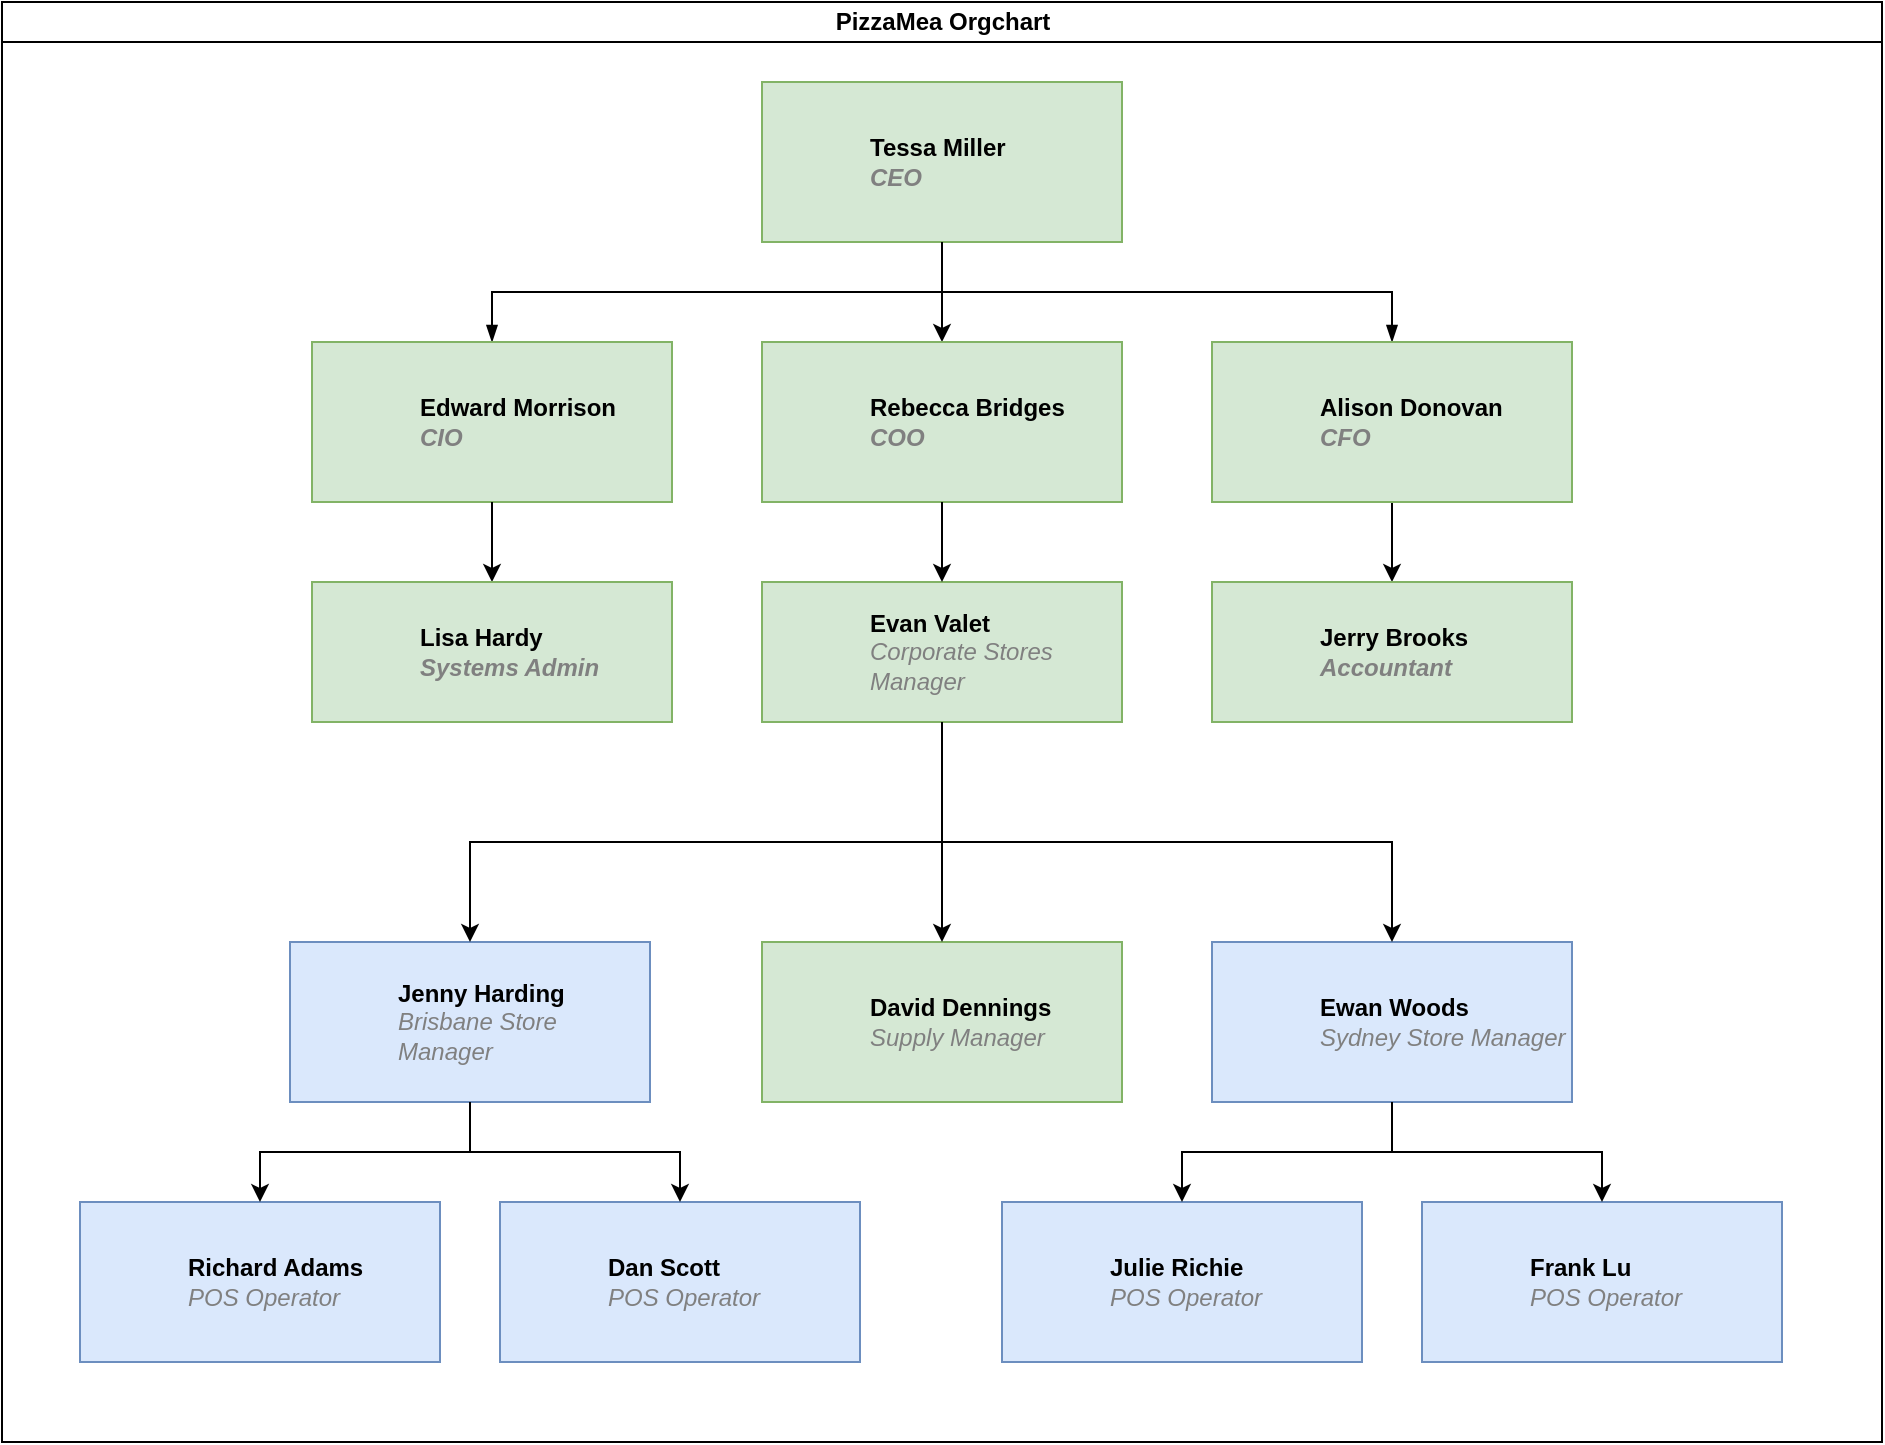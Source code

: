 <mxfile version="23.0.2" type="device">
  <diagram id="prtHgNgQTEPvFCAcTncT" name="Page-1">
    <mxGraphModel dx="2475" dy="894" grid="1" gridSize="10" guides="1" tooltips="1" connect="1" arrows="1" fold="1" page="1" pageScale="1" pageWidth="1169" pageHeight="827" math="0" shadow="0">
      <root>
        <mxCell id="0" />
        <mxCell id="1" parent="0" />
        <mxCell id="dNxyNK7c78bLwvsdeMH5-11" value="PizzaMea Orgchart" style="swimlane;html=1;startSize=20;horizontal=1;containerType=tree;glass=0;" parent="1" vertex="1">
          <mxGeometry x="-1054" y="30" width="940" height="720" as="geometry">
            <mxRectangle x="-1054" y="30" width="90" height="30" as="alternateBounds" />
          </mxGeometry>
        </mxCell>
        <mxCell id="ychN1YBk3QuJB1vX3Ds_-4" style="edgeStyle=orthogonalEdgeStyle;rounded=0;orthogonalLoop=1;jettySize=auto;html=1;entryX=0.5;entryY=0;entryDx=0;entryDy=0;" edge="1" parent="dNxyNK7c78bLwvsdeMH5-11" source="dNxyNK7c78bLwvsdeMH5-12" target="ychN1YBk3QuJB1vX3Ds_-3">
          <mxGeometry relative="1" as="geometry" />
        </mxCell>
        <UserObject label="%name%&lt;br&gt;&lt;i style=&quot;color: gray&quot;&gt;%position%&lt;/i&gt;" name="Tessa Miller" position="CEO" location="Office 1" email="me@example.com" placeholders="1" link="https://www.draw.io" id="dNxyNK7c78bLwvsdeMH5-12">
          <mxCell style="label;image=https://cdn3.iconfinder.com/data/icons/user-avatars-1/512/users-3-128.png;whiteSpace=wrap;html=1;rounded=0;glass=0;treeMoving=1;treeFolding=1;fillColor=#d5e8d4;strokeColor=#82b366;" parent="dNxyNK7c78bLwvsdeMH5-11" vertex="1">
            <mxGeometry x="380" y="40" width="180" height="80" as="geometry" />
          </mxCell>
        </UserObject>
        <mxCell id="dNxyNK7c78bLwvsdeMH5-13" value="" style="endArrow=blockThin;endFill=1;fontSize=11;edgeStyle=elbowEdgeStyle;elbow=vertical;rounded=0;" parent="dNxyNK7c78bLwvsdeMH5-11" source="dNxyNK7c78bLwvsdeMH5-12" target="dNxyNK7c78bLwvsdeMH5-14" edge="1">
          <mxGeometry relative="1" as="geometry" />
        </mxCell>
        <UserObject label="%name%&lt;br&gt;&lt;i style=&quot;color: gray&quot;&gt;%position%&lt;/i&gt;" name="Edward Morrison" position="CIO" location="Office 2" email="me@example.com" placeholders="1" link="https://www.draw.io" id="dNxyNK7c78bLwvsdeMH5-14">
          <mxCell style="label;image=https://cdn3.iconfinder.com/data/icons/user-avatars-1/512/users-10-3-128.png;whiteSpace=wrap;html=1;rounded=0;glass=0;treeFolding=1;treeMoving=1;fillColor=#d5e8d4;strokeColor=#82b366;" parent="dNxyNK7c78bLwvsdeMH5-11" vertex="1">
            <mxGeometry x="155" y="170" width="180" height="80" as="geometry" />
          </mxCell>
        </UserObject>
        <mxCell id="dNxyNK7c78bLwvsdeMH5-17" value="" style="endArrow=blockThin;endFill=1;fontSize=11;edgeStyle=elbowEdgeStyle;elbow=vertical;rounded=0;" parent="dNxyNK7c78bLwvsdeMH5-11" source="dNxyNK7c78bLwvsdeMH5-12" target="dNxyNK7c78bLwvsdeMH5-18" edge="1">
          <mxGeometry relative="1" as="geometry" />
        </mxCell>
        <mxCell id="ychN1YBk3QuJB1vX3Ds_-25" style="edgeStyle=orthogonalEdgeStyle;rounded=0;orthogonalLoop=1;jettySize=auto;html=1;entryX=0.5;entryY=0;entryDx=0;entryDy=0;exitX=0.5;exitY=1;exitDx=0;exitDy=0;" edge="1" parent="dNxyNK7c78bLwvsdeMH5-11" source="dNxyNK7c78bLwvsdeMH5-14" target="ychN1YBk3QuJB1vX3Ds_-24">
          <mxGeometry relative="1" as="geometry" />
        </mxCell>
        <mxCell id="ychN1YBk3QuJB1vX3Ds_-29" style="edgeStyle=orthogonalEdgeStyle;rounded=0;orthogonalLoop=1;jettySize=auto;html=1;entryX=0.5;entryY=0;entryDx=0;entryDy=0;" edge="1" parent="dNxyNK7c78bLwvsdeMH5-11" source="dNxyNK7c78bLwvsdeMH5-18" target="ychN1YBk3QuJB1vX3Ds_-26">
          <mxGeometry relative="1" as="geometry" />
        </mxCell>
        <UserObject label="%name%&lt;br&gt;&lt;i style=&quot;color: gray&quot;&gt;%position%&lt;/i&gt;" name="Alison Donovan" position="CFO" location="Office 3" email="me@example.com" placeholders="1" link="https://www.draw.io" id="dNxyNK7c78bLwvsdeMH5-18">
          <mxCell style="label;image=https://cdn3.iconfinder.com/data/icons/user-avatars-1/512/users-14-128.png;whiteSpace=wrap;html=1;rounded=0;glass=0;container=1;fillColor=#d5e8d4;strokeColor=#82b366;" parent="dNxyNK7c78bLwvsdeMH5-11" vertex="1">
            <mxGeometry x="605" y="170" width="180" height="80" as="geometry">
              <mxRectangle x="605" y="170" width="220" height="80" as="alternateBounds" />
            </mxGeometry>
          </mxCell>
        </UserObject>
        <UserObject label="%name%&lt;br&gt;&lt;i style=&quot;color: gray&quot;&gt;%position%&lt;/i&gt;" name="Rebecca Bridges" position="COO" location="Office 1" email="me@example.com" placeholders="1" link="https://www.draw.io" id="ychN1YBk3QuJB1vX3Ds_-3">
          <mxCell style="label;image=https://cdn3.iconfinder.com/data/icons/user-avatars-1/512/users-5-128.png;whiteSpace=wrap;html=1;rounded=0;glass=0;treeMoving=1;treeFolding=1;fillColor=#d5e8d4;strokeColor=#82b366;" vertex="1" parent="dNxyNK7c78bLwvsdeMH5-11">
            <mxGeometry x="380" y="170" width="180" height="80" as="geometry" />
          </mxCell>
        </UserObject>
        <UserObject label="%name%&lt;br&gt;&lt;i style=&quot;color: gray&quot;&gt;%position%&lt;/i&gt;" name="Lisa Hardy" position="Systems Admin" location="Office 3" email="me@example.com" placeholders="1" link="https://www.draw.io" id="ychN1YBk3QuJB1vX3Ds_-24">
          <mxCell style="label;image=https://cdn3.iconfinder.com/data/icons/user-avatars-1/512/users-12-128.png;whiteSpace=wrap;html=1;rounded=0;glass=0;container=1;fillColor=#d5e8d4;strokeColor=#82b366;" vertex="1" parent="dNxyNK7c78bLwvsdeMH5-11">
            <mxGeometry x="155" y="290" width="180" height="70" as="geometry">
              <mxRectangle x="490" y="180" width="220" height="80" as="alternateBounds" />
            </mxGeometry>
          </mxCell>
        </UserObject>
        <UserObject label="&lt;b&gt;%name%&lt;/b&gt;&lt;br&gt;&lt;i style=&quot;color: gray&quot;&gt;%position%&lt;/i&gt;" name="Evan Valet" position="Corporate Stores Manager" location="Office 4" email="me@example.com" placeholders="1" link="https://www.draw.io" id="ychN1YBk3QuJB1vX3Ds_-2">
          <mxCell style="label;image=https://cdn3.iconfinder.com/data/icons/user-avatars-1/512/users-1-128.png;whiteSpace=wrap;html=1;rounded=0;glass=0;treeFolding=1;treeMoving=1;fontStyle=0;fillColor=#d5e8d4;strokeColor=#82b366;" vertex="1" parent="dNxyNK7c78bLwvsdeMH5-11">
            <mxGeometry x="380" y="290" width="180" height="70" as="geometry" />
          </mxCell>
        </UserObject>
        <mxCell id="ychN1YBk3QuJB1vX3Ds_-5" style="edgeStyle=orthogonalEdgeStyle;rounded=0;orthogonalLoop=1;jettySize=auto;html=1;entryX=0.5;entryY=0;entryDx=0;entryDy=0;" edge="1" parent="dNxyNK7c78bLwvsdeMH5-11" source="ychN1YBk3QuJB1vX3Ds_-3" target="ychN1YBk3QuJB1vX3Ds_-2">
          <mxGeometry relative="1" as="geometry" />
        </mxCell>
        <UserObject label="&lt;b&gt;%name%&lt;/b&gt;&lt;br&gt;&lt;i style=&quot;color: gray&quot;&gt;%position%&lt;/i&gt;" name="Jenny Harding" position="Brisbane Store Manager" location="Office 4" email="me@example.com" placeholders="1" link="https://www.draw.io" id="ychN1YBk3QuJB1vX3Ds_-6">
          <mxCell style="label;image=https://cdn3.iconfinder.com/data/icons/user-avatars-1/512/users-7-128.png;whiteSpace=wrap;html=1;rounded=0;glass=0;treeFolding=1;treeMoving=1;fontStyle=0;fillColor=#dae8fc;strokeColor=#6c8ebf;" vertex="1" parent="dNxyNK7c78bLwvsdeMH5-11">
            <mxGeometry x="144" y="470" width="180" height="80" as="geometry" />
          </mxCell>
        </UserObject>
        <mxCell id="ychN1YBk3QuJB1vX3Ds_-14" style="edgeStyle=orthogonalEdgeStyle;rounded=0;orthogonalLoop=1;jettySize=auto;html=1;entryX=0.5;entryY=0;entryDx=0;entryDy=0;" edge="1" parent="dNxyNK7c78bLwvsdeMH5-11" source="ychN1YBk3QuJB1vX3Ds_-2" target="ychN1YBk3QuJB1vX3Ds_-6">
          <mxGeometry relative="1" as="geometry">
            <Array as="points">
              <mxPoint x="470" y="420" />
              <mxPoint x="234" y="420" />
            </Array>
          </mxGeometry>
        </mxCell>
        <UserObject label="&lt;b&gt;%name%&lt;/b&gt;&lt;br&gt;&lt;i style=&quot;color: gray&quot;&gt;%position%&lt;/i&gt;" name="Ewan Woods" position="Sydney Store Manager" location="Office 4" email="me@example.com" placeholders="1" link="https://www.draw.io" id="ychN1YBk3QuJB1vX3Ds_-7">
          <mxCell style="label;image=https://cdn3.iconfinder.com/data/icons/user-avatars-1/512/users-8-128.png;whiteSpace=wrap;html=1;rounded=0;glass=0;treeFolding=1;treeMoving=1;fontStyle=0;fillColor=#dae8fc;strokeColor=#6c8ebf;" vertex="1" parent="dNxyNK7c78bLwvsdeMH5-11">
            <mxGeometry x="605" y="470" width="180" height="80" as="geometry" />
          </mxCell>
        </UserObject>
        <mxCell id="ychN1YBk3QuJB1vX3Ds_-15" style="edgeStyle=orthogonalEdgeStyle;rounded=0;orthogonalLoop=1;jettySize=auto;html=1;entryX=0.5;entryY=0;entryDx=0;entryDy=0;" edge="1" parent="dNxyNK7c78bLwvsdeMH5-11" source="ychN1YBk3QuJB1vX3Ds_-2" target="ychN1YBk3QuJB1vX3Ds_-7">
          <mxGeometry relative="1" as="geometry">
            <Array as="points">
              <mxPoint x="470" y="420" />
              <mxPoint x="695" y="420" />
            </Array>
          </mxGeometry>
        </mxCell>
        <UserObject label="&lt;b&gt;%name%&lt;/b&gt;&lt;br&gt;&lt;i style=&quot;color: gray&quot;&gt;%position%&lt;/i&gt;" name="Richard Adams" position="POS Operator" location="Office 4" email="me@example.com" placeholders="1" link="https://www.draw.io" id="ychN1YBk3QuJB1vX3Ds_-8">
          <mxCell style="label;image=https://cdn3.iconfinder.com/data/icons/user-avatars-1/512/users-2-128.png;whiteSpace=wrap;html=1;rounded=0;glass=0;treeFolding=1;treeMoving=1;fontStyle=0;fillColor=#dae8fc;strokeColor=#6c8ebf;" vertex="1" parent="dNxyNK7c78bLwvsdeMH5-11">
            <mxGeometry x="39" y="600" width="180" height="80" as="geometry" />
          </mxCell>
        </UserObject>
        <mxCell id="ychN1YBk3QuJB1vX3Ds_-22" style="edgeStyle=orthogonalEdgeStyle;rounded=0;orthogonalLoop=1;jettySize=auto;html=1;entryX=0.5;entryY=0;entryDx=0;entryDy=0;" edge="1" parent="dNxyNK7c78bLwvsdeMH5-11" source="ychN1YBk3QuJB1vX3Ds_-6" target="ychN1YBk3QuJB1vX3Ds_-8">
          <mxGeometry relative="1" as="geometry" />
        </mxCell>
        <UserObject label="&lt;b&gt;%name%&lt;/b&gt;&lt;br&gt;&lt;i style=&quot;color: gray&quot;&gt;%position%&lt;/i&gt;" name="Dan Scott" position="POS Operator" location="Office 4" email="me@example.com" placeholders="1" link="https://www.draw.io" id="ychN1YBk3QuJB1vX3Ds_-9">
          <mxCell style="label;image=https://cdn3.iconfinder.com/data/icons/user-avatars-1/512/users-11-128.png;whiteSpace=wrap;html=1;rounded=0;glass=0;treeFolding=1;treeMoving=1;fontStyle=0;fillColor=#dae8fc;strokeColor=#6c8ebf;" vertex="1" parent="dNxyNK7c78bLwvsdeMH5-11">
            <mxGeometry x="249" y="600" width="180" height="80" as="geometry" />
          </mxCell>
        </UserObject>
        <mxCell id="ychN1YBk3QuJB1vX3Ds_-21" style="edgeStyle=orthogonalEdgeStyle;rounded=0;orthogonalLoop=1;jettySize=auto;html=1;" edge="1" parent="dNxyNK7c78bLwvsdeMH5-11" source="ychN1YBk3QuJB1vX3Ds_-6" target="ychN1YBk3QuJB1vX3Ds_-9">
          <mxGeometry relative="1" as="geometry" />
        </mxCell>
        <UserObject label="&lt;b&gt;%name%&lt;/b&gt;&lt;br&gt;&lt;i style=&quot;color: gray&quot;&gt;%position%&lt;/i&gt;" name="Julie Richie" position="POS Operator" location="Office 4" email="me@example.com" placeholders="1" link="https://www.draw.io" id="ychN1YBk3QuJB1vX3Ds_-10">
          <mxCell style="label;image=https://cdn3.iconfinder.com/data/icons/user-avatars-1/512/users-16-128.png;whiteSpace=wrap;html=1;rounded=0;glass=0;treeFolding=1;treeMoving=1;fontStyle=0;fillColor=#dae8fc;strokeColor=#6c8ebf;" vertex="1" parent="dNxyNK7c78bLwvsdeMH5-11">
            <mxGeometry x="500" y="600" width="180" height="80" as="geometry" />
          </mxCell>
        </UserObject>
        <UserObject label="&lt;b&gt;%name%&lt;/b&gt;&lt;br&gt;&lt;i style=&quot;color: gray&quot;&gt;%position%&lt;/i&gt;" name="Frank Lu" position="POS Operator" location="Office 4" email="me@example.com" placeholders="1" link="https://www.draw.io" id="ychN1YBk3QuJB1vX3Ds_-11">
          <mxCell style="label;image=https://cdn3.iconfinder.com/data/icons/user-avatars-1/512/users-15-128.png;whiteSpace=wrap;html=1;rounded=0;glass=0;treeFolding=1;treeMoving=1;fontStyle=0;fillColor=#dae8fc;strokeColor=#6c8ebf;" vertex="1" parent="dNxyNK7c78bLwvsdeMH5-11">
            <mxGeometry x="710" y="600" width="180" height="80" as="geometry" />
          </mxCell>
        </UserObject>
        <UserObject label="&lt;b&gt;%name%&lt;/b&gt;&lt;br&gt;&lt;i style=&quot;color: gray&quot;&gt;%position%&lt;/i&gt;" name="David Dennings" position="Supply Manager" location="Office 4" email="me@example.com" placeholders="1" link="https://www.draw.io" id="ychN1YBk3QuJB1vX3Ds_-16">
          <mxCell style="label;image=https://cdn3.iconfinder.com/data/icons/user-avatars-1/512/users-4-128.png;whiteSpace=wrap;html=1;rounded=0;glass=0;treeFolding=1;treeMoving=1;fontStyle=0;fillColor=#d5e8d4;strokeColor=#82b366;" vertex="1" parent="dNxyNK7c78bLwvsdeMH5-11">
            <mxGeometry x="380" y="470" width="180" height="80" as="geometry" />
          </mxCell>
        </UserObject>
        <mxCell id="ychN1YBk3QuJB1vX3Ds_-19" style="edgeStyle=orthogonalEdgeStyle;rounded=0;orthogonalLoop=1;jettySize=auto;html=1;" edge="1" parent="dNxyNK7c78bLwvsdeMH5-11" source="ychN1YBk3QuJB1vX3Ds_-7" target="ychN1YBk3QuJB1vX3Ds_-10">
          <mxGeometry relative="1" as="geometry" />
        </mxCell>
        <mxCell id="ychN1YBk3QuJB1vX3Ds_-20" style="edgeStyle=orthogonalEdgeStyle;rounded=0;orthogonalLoop=1;jettySize=auto;html=1;" edge="1" parent="dNxyNK7c78bLwvsdeMH5-11" source="ychN1YBk3QuJB1vX3Ds_-7" target="ychN1YBk3QuJB1vX3Ds_-11">
          <mxGeometry relative="1" as="geometry" />
        </mxCell>
        <mxCell id="ychN1YBk3QuJB1vX3Ds_-18" style="edgeStyle=orthogonalEdgeStyle;rounded=0;orthogonalLoop=1;jettySize=auto;html=1;entryX=0.5;entryY=0;entryDx=0;entryDy=0;" edge="1" parent="dNxyNK7c78bLwvsdeMH5-11" source="ychN1YBk3QuJB1vX3Ds_-2" target="ychN1YBk3QuJB1vX3Ds_-16">
          <mxGeometry relative="1" as="geometry" />
        </mxCell>
        <UserObject label="%name%&lt;br&gt;&lt;i style=&quot;color: gray&quot;&gt;%position%&lt;/i&gt;" name="Jerry Brooks" position="Accountant" location="Office 3" email="me@example.com" placeholders="1" link="https://www.draw.io" id="ychN1YBk3QuJB1vX3Ds_-26">
          <mxCell style="label;image=https://cdn3.iconfinder.com/data/icons/user-avatars-1/512/users-9-128.png;whiteSpace=wrap;html=1;rounded=0;glass=0;container=1;fillColor=#d5e8d4;strokeColor=#82b366;" vertex="1" parent="dNxyNK7c78bLwvsdeMH5-11">
            <mxGeometry x="605" y="290" width="180" height="70" as="geometry">
              <mxRectangle x="605" y="170" width="220" height="80" as="alternateBounds" />
            </mxGeometry>
          </mxCell>
        </UserObject>
      </root>
    </mxGraphModel>
  </diagram>
</mxfile>
